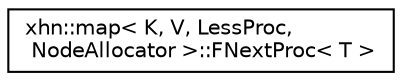 digraph "Graphical Class Hierarchy"
{
  edge [fontname="Helvetica",fontsize="10",labelfontname="Helvetica",labelfontsize="10"];
  node [fontname="Helvetica",fontsize="10",shape=record];
  rankdir="LR";
  Node1 [label="xhn::map\< K, V, LessProc,\l NodeAllocator \>::FNextProc\< T \>",height=0.2,width=0.4,color="black", fillcolor="white", style="filled",URL="$structxhn_1_1map_1_1_f_next_proc.html"];
}
